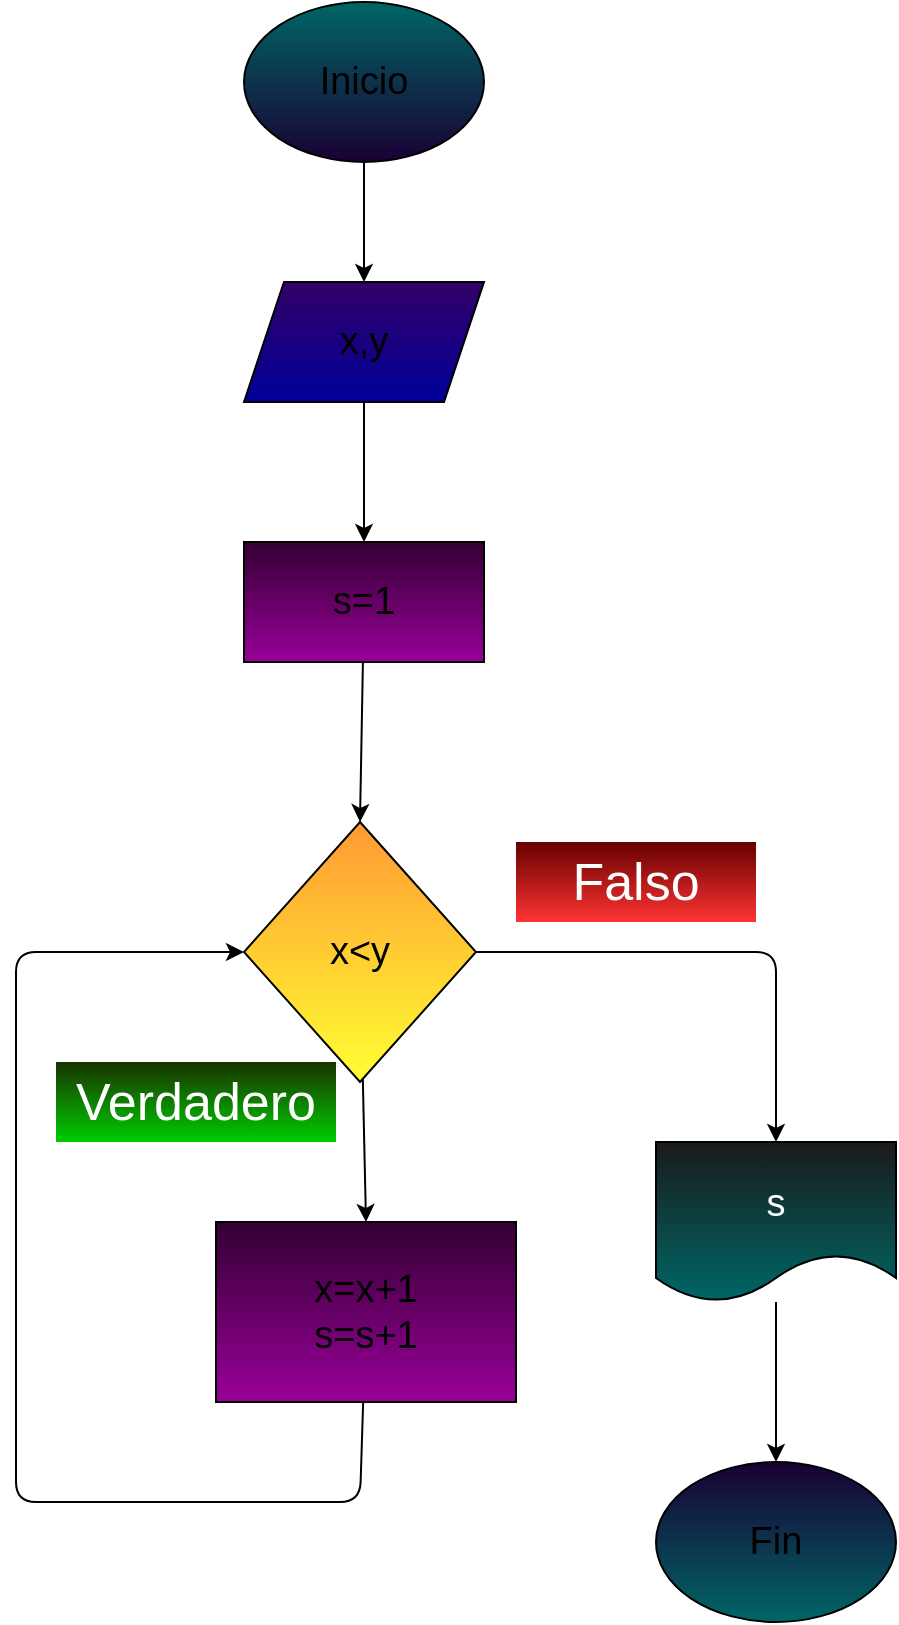 <mxfile>
    <diagram id="qN0PBMXvl69ToxzrPlfz" name="Página-1">
        <mxGraphModel dx="564" dy="459" grid="1" gridSize="10" guides="1" tooltips="1" connect="1" arrows="1" fold="1" page="1" pageScale="1" pageWidth="827" pageHeight="1169" math="0" shadow="0">
            <root>
                <mxCell id="0"/>
                <mxCell id="1" parent="0"/>
                <mxCell id="22" style="edgeStyle=none;html=1;entryX=0.5;entryY=0;entryDx=0;entryDy=0;" parent="1" source="2" target="6" edge="1">
                    <mxGeometry relative="1" as="geometry"/>
                </mxCell>
                <mxCell id="2" value="Inicio" style="ellipse;whiteSpace=wrap;html=1;fontSize=19;gradientColor=#190033;fillColor=#006666;" parent="1" vertex="1">
                    <mxGeometry x="354" y="110" width="120" height="80" as="geometry"/>
                </mxCell>
                <mxCell id="3" value="Fin" style="ellipse;whiteSpace=wrap;html=1;fontSize=19;gradientColor=#006666;fillColor=#190033;" parent="1" vertex="1">
                    <mxGeometry x="560" y="840" width="120" height="80" as="geometry"/>
                </mxCell>
                <mxCell id="21" style="edgeStyle=none;html=1;entryX=0.5;entryY=0;entryDx=0;entryDy=0;" parent="1" source="4" target="8" edge="1">
                    <mxGeometry relative="1" as="geometry"/>
                </mxCell>
                <mxCell id="4" value="s=1" style="rounded=0;whiteSpace=wrap;html=1;fontSize=19;fillColor=#330033;gradientColor=#990099;" parent="1" vertex="1">
                    <mxGeometry x="354" y="380" width="120" height="60" as="geometry"/>
                </mxCell>
                <mxCell id="23" style="edgeStyle=none;html=1;entryX=0.5;entryY=0;entryDx=0;entryDy=0;" parent="1" source="6" target="4" edge="1">
                    <mxGeometry relative="1" as="geometry"/>
                </mxCell>
                <mxCell id="6" value="x,y" style="shape=parallelogram;perimeter=parallelogramPerimeter;whiteSpace=wrap;html=1;fixedSize=1;fontSize=19;fillColor=#330066;rounded=0;gradientColor=#000099;" parent="1" vertex="1">
                    <mxGeometry x="354" y="250" width="120" height="60" as="geometry"/>
                </mxCell>
                <mxCell id="12" style="edgeStyle=none;html=1;entryX=0.5;entryY=0;entryDx=0;entryDy=0;fontSize=19;fontColor=#000000;" parent="1" source="8" target="11" edge="1">
                    <mxGeometry relative="1" as="geometry"/>
                </mxCell>
                <mxCell id="14" style="edgeStyle=none;html=1;fontSize=19;fontColor=#000000;entryX=0.5;entryY=0;entryDx=0;entryDy=0;" parent="1" source="8" target="18" edge="1">
                    <mxGeometry relative="1" as="geometry">
                        <mxPoint x="650" y="730" as="targetPoint"/>
                        <Array as="points">
                            <mxPoint x="620" y="585"/>
                        </Array>
                    </mxGeometry>
                </mxCell>
                <mxCell id="8" value="&lt;font color=&quot;#000000&quot;&gt;x&amp;lt;y&lt;/font&gt;" style="rhombus;whiteSpace=wrap;html=1;fontSize=19;fillColor=#FF9933;rounded=0;gradientColor=#FFFF33;" parent="1" vertex="1">
                    <mxGeometry x="354" y="520" width="116" height="130" as="geometry"/>
                </mxCell>
                <mxCell id="13" style="edgeStyle=none;html=1;fontSize=19;fontColor=#000000;entryX=0;entryY=0.5;entryDx=0;entryDy=0;" parent="1" source="11" target="8" edge="1">
                    <mxGeometry relative="1" as="geometry">
                        <mxPoint x="320" y="570" as="targetPoint"/>
                        <Array as="points">
                            <mxPoint x="412" y="860"/>
                            <mxPoint x="240" y="860"/>
                            <mxPoint x="240" y="585"/>
                        </Array>
                    </mxGeometry>
                </mxCell>
                <mxCell id="11" value="x=x+1&lt;br&gt;s=s+1" style="rounded=0;whiteSpace=wrap;html=1;fontSize=19;fillColor=#330033;gradientColor=#990099;" parent="1" vertex="1">
                    <mxGeometry x="340" y="720" width="150" height="90" as="geometry"/>
                </mxCell>
                <mxCell id="17" value="&lt;font color=&quot;#ffffff&quot; style=&quot;font-size: 26px&quot;&gt;Falso&lt;/font&gt;" style="text;html=1;strokeColor=none;fillColor=#660000;align=center;verticalAlign=middle;whiteSpace=wrap;rounded=0;fontSize=19;fontColor=#000000;gradientColor=#FF3333;" parent="1" vertex="1">
                    <mxGeometry x="490" y="530" width="120" height="40" as="geometry"/>
                </mxCell>
                <mxCell id="19" style="edgeStyle=none;html=1;entryX=0.5;entryY=0;entryDx=0;entryDy=0;fontSize=19;fontColor=#FFFFFF;" parent="1" source="18" target="3" edge="1">
                    <mxGeometry relative="1" as="geometry"/>
                </mxCell>
                <mxCell id="18" value="&lt;font style=&quot;font-size: 19px&quot;&gt;s&lt;/font&gt;" style="shape=document;whiteSpace=wrap;html=1;boundedLbl=1;fontSize=26;fontColor=#FFFFFF;fillColor=#1A1A1A;gradientColor=#006666;strokeColor=default;" parent="1" vertex="1">
                    <mxGeometry x="560" y="680" width="120" height="80" as="geometry"/>
                </mxCell>
                <mxCell id="20" value="&lt;font color=&quot;#ffffff&quot; style=&quot;font-size: 26px&quot;&gt;Verdadero&lt;/font&gt;" style="text;html=1;strokeColor=none;fillColor=#1A3300;align=center;verticalAlign=middle;whiteSpace=wrap;rounded=0;fontSize=19;fontColor=#000000;gradientColor=#00CC00;" parent="1" vertex="1">
                    <mxGeometry x="260" y="640" width="140" height="40" as="geometry"/>
                </mxCell>
            </root>
        </mxGraphModel>
    </diagram>
</mxfile>